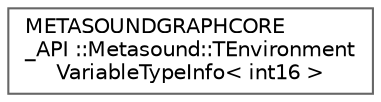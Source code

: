 digraph "Graphical Class Hierarchy"
{
 // INTERACTIVE_SVG=YES
 // LATEX_PDF_SIZE
  bgcolor="transparent";
  edge [fontname=Helvetica,fontsize=10,labelfontname=Helvetica,labelfontsize=10];
  node [fontname=Helvetica,fontsize=10,shape=box,height=0.2,width=0.4];
  rankdir="LR";
  Node0 [id="Node000000",label="METASOUNDGRAPHCORE\l_API ::Metasound::TEnvironment\lVariableTypeInfo\< int16 \>",height=0.2,width=0.4,color="grey40", fillcolor="white", style="filled",URL="$d0/da6/structMETASOUNDGRAPHCORE__API_01_1_1Metasound_1_1TEnvironmentVariableTypeInfo_3_01int16_01_4.html",tooltip=" "];
}
